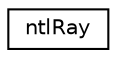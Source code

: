 digraph G
{
  edge [fontname="Helvetica",fontsize="10",labelfontname="Helvetica",labelfontsize="10"];
  node [fontname="Helvetica",fontsize="10",shape=record];
  rankdir=LR;
  Node1 [label="ntlRay",height=0.2,width=0.4,color="black", fillcolor="white", style="filled",URL="$d4/d54/classntlRay.html",tooltip="the main ray class"];
}
